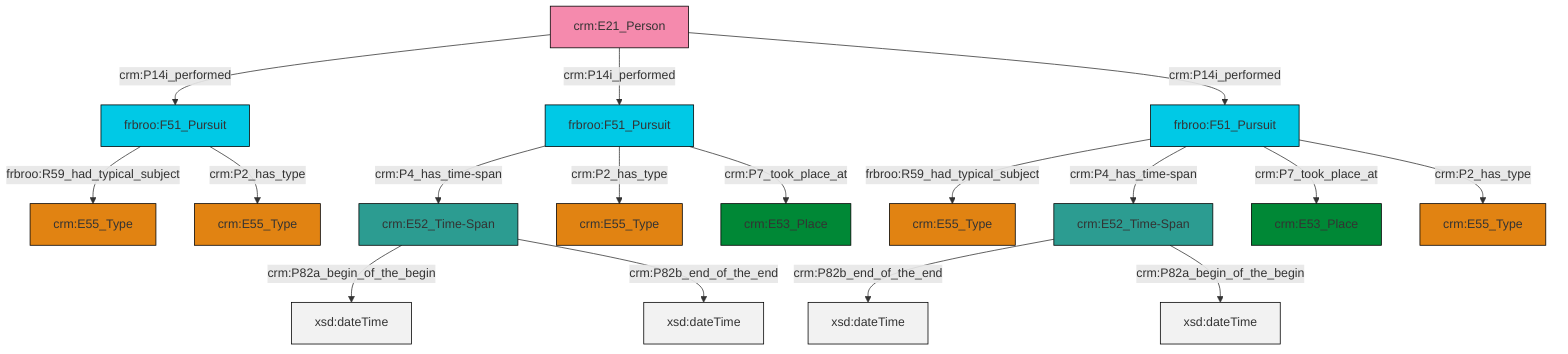 graph TD
classDef Literal fill:#f2f2f2,stroke:#000000;
classDef CRM_Entity fill:#FFFFFF,stroke:#000000;
classDef Temporal_Entity fill:#00C9E6, stroke:#000000;
classDef Type fill:#E18312, stroke:#000000;
classDef Time-Span fill:#2C9C91, stroke:#000000;
classDef Appellation fill:#FFEB7F, stroke:#000000;
classDef Place fill:#008836, stroke:#000000;
classDef Persistent_Item fill:#B266B2, stroke:#000000;
classDef Conceptual_Object fill:#FFD700, stroke:#000000;
classDef Physical_Thing fill:#D2B48C, stroke:#000000;
classDef Actor fill:#f58aad, stroke:#000000;
classDef PC_Classes fill:#4ce600, stroke:#000000;
classDef Multi fill:#cccccc,stroke:#000000;

0["frbroo:F51_Pursuit"]:::Temporal_Entity -->|crm:P4_has_time-span| 1["crm:E52_Time-Span"]:::Time-Span
8["frbroo:F51_Pursuit"]:::Temporal_Entity -->|frbroo:R59_had_typical_subject| 9["crm:E55_Type"]:::Type
0["frbroo:F51_Pursuit"]:::Temporal_Entity -->|crm:P2_has_type| 10["crm:E55_Type"]:::Type
0["frbroo:F51_Pursuit"]:::Temporal_Entity -->|crm:P7_took_place_at| 6["crm:E53_Place"]:::Place
14["crm:E21_Person"]:::Actor -->|crm:P14i_performed| 8["frbroo:F51_Pursuit"]:::Temporal_Entity
11["frbroo:F51_Pursuit"]:::Temporal_Entity -->|frbroo:R59_had_typical_subject| 16["crm:E55_Type"]:::Type
4["crm:E52_Time-Span"]:::Time-Span -->|crm:P82b_end_of_the_end| 17[xsd:dateTime]:::Literal
1["crm:E52_Time-Span"]:::Time-Span -->|crm:P82a_begin_of_the_begin| 20[xsd:dateTime]:::Literal
4["crm:E52_Time-Span"]:::Time-Span -->|crm:P82a_begin_of_the_begin| 22[xsd:dateTime]:::Literal
11["frbroo:F51_Pursuit"]:::Temporal_Entity -->|crm:P4_has_time-span| 4["crm:E52_Time-Span"]:::Time-Span
8["frbroo:F51_Pursuit"]:::Temporal_Entity -->|crm:P2_has_type| 2["crm:E55_Type"]:::Type
1["crm:E52_Time-Span"]:::Time-Span -->|crm:P82b_end_of_the_end| 26[xsd:dateTime]:::Literal
14["crm:E21_Person"]:::Actor -->|crm:P14i_performed| 0["frbroo:F51_Pursuit"]:::Temporal_Entity
11["frbroo:F51_Pursuit"]:::Temporal_Entity -->|crm:P7_took_place_at| 28["crm:E53_Place"]:::Place
14["crm:E21_Person"]:::Actor -->|crm:P14i_performed| 11["frbroo:F51_Pursuit"]:::Temporal_Entity
11["frbroo:F51_Pursuit"]:::Temporal_Entity -->|crm:P2_has_type| 18["crm:E55_Type"]:::Type